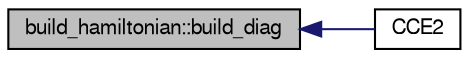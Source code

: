 digraph G
{
  edge [fontname="FreeSans",fontsize="10",labelfontname="FreeSans",labelfontsize="10"];
  node [fontname="FreeSans",fontsize="10",shape=record];
  rankdir=LR;
  Node1 [label="build_hamiltonian::build_diag",height=0.2,width=0.4,color="black", fillcolor="grey75", style="filled" fontcolor="black"];
  Node1 -> Node2 [dir=back,color="midnightblue",fontsize="10",style="solid"];
  Node2 [label="CCE2",height=0.2,width=0.4,color="black", fillcolor="white", style="filled",URL="$CCE2_8f90.html#a62a21e1357c05203f9f851a59bdf0b00",tooltip="This part of the CCE2 code is the main."];
}
